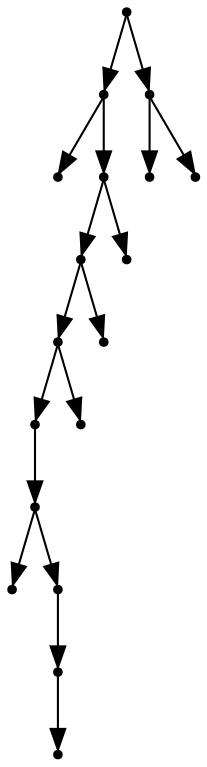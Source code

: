 digraph {
  17 [shape=point];
  13 [shape=point];
  0 [shape=point];
  12 [shape=point];
  10 [shape=point];
  8 [shape=point];
  6 [shape=point];
  5 [shape=point];
  1 [shape=point];
  4 [shape=point];
  3 [shape=point];
  2 [shape=point];
  7 [shape=point];
  9 [shape=point];
  11 [shape=point];
  16 [shape=point];
  14 [shape=point];
  15 [shape=point];
17 -> 13;
13 -> 0;
13 -> 12;
12 -> 10;
10 -> 8;
8 -> 6;
6 -> 5;
5 -> 1;
5 -> 4;
4 -> 3;
3 -> 2;
8 -> 7;
10 -> 9;
12 -> 11;
17 -> 16;
16 -> 14;
16 -> 15;
}
